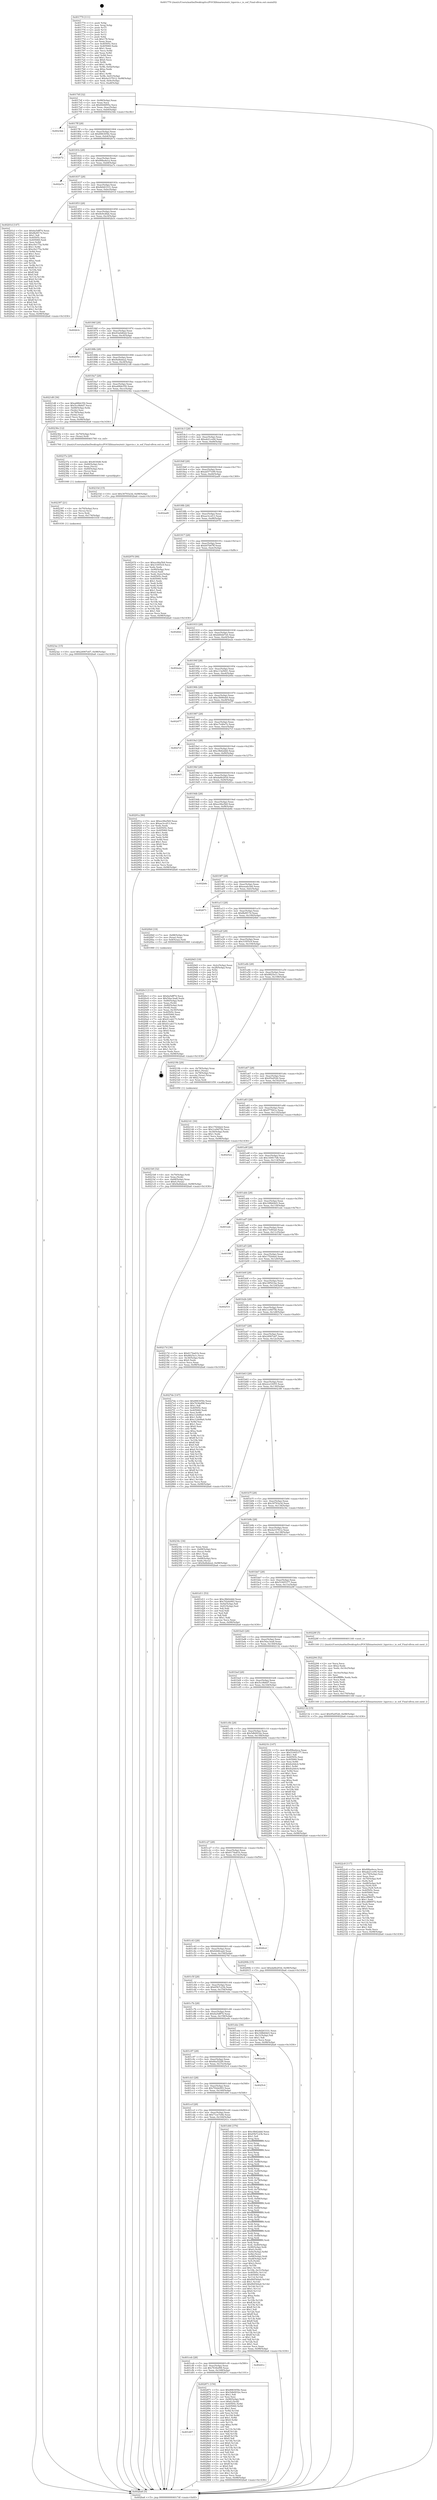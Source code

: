 digraph "0x401770" {
  label = "0x401770 (/mnt/c/Users/mathe/Desktop/tcc/POCII/binaries/extr_tigsrcio.c_io_eof_Final-ollvm.out::main(0))"
  labelloc = "t"
  node[shape=record]

  Entry [label="",width=0.3,height=0.3,shape=circle,fillcolor=black,style=filled]
  "0x4017df" [label="{
     0x4017df [32]\l
     | [instrs]\l
     &nbsp;&nbsp;0x4017df \<+6\>: mov -0x98(%rbp),%eax\l
     &nbsp;&nbsp;0x4017e5 \<+2\>: mov %eax,%ecx\l
     &nbsp;&nbsp;0x4017e7 \<+6\>: sub $0x8446f95e,%ecx\l
     &nbsp;&nbsp;0x4017ed \<+6\>: mov %eax,-0xac(%rbp)\l
     &nbsp;&nbsp;0x4017f3 \<+6\>: mov %ecx,-0xb0(%rbp)\l
     &nbsp;&nbsp;0x4017f9 \<+6\>: je 00000000004023bb \<main+0xc4b\>\l
  }"]
  "0x4023bb" [label="{
     0x4023bb\l
  }", style=dashed]
  "0x4017ff" [label="{
     0x4017ff [28]\l
     | [instrs]\l
     &nbsp;&nbsp;0x4017ff \<+5\>: jmp 0000000000401804 \<main+0x94\>\l
     &nbsp;&nbsp;0x401804 \<+6\>: mov -0xac(%rbp),%eax\l
     &nbsp;&nbsp;0x40180a \<+5\>: sub $0x896305fe,%eax\l
     &nbsp;&nbsp;0x40180f \<+6\>: mov %eax,-0xb4(%rbp)\l
     &nbsp;&nbsp;0x401815 \<+6\>: je 0000000000402b72 \<main+0x1402\>\l
  }"]
  Exit [label="",width=0.3,height=0.3,shape=circle,fillcolor=black,style=filled,peripheries=2]
  "0x402b72" [label="{
     0x402b72\l
  }", style=dashed]
  "0x40181b" [label="{
     0x40181b [28]\l
     | [instrs]\l
     &nbsp;&nbsp;0x40181b \<+5\>: jmp 0000000000401820 \<main+0xb0\>\l
     &nbsp;&nbsp;0x401820 \<+6\>: mov -0xac(%rbp),%eax\l
     &nbsp;&nbsp;0x401826 \<+5\>: sub $0x89ba4eca,%eax\l
     &nbsp;&nbsp;0x40182b \<+6\>: mov %eax,-0xb8(%rbp)\l
     &nbsp;&nbsp;0x401831 \<+6\>: je 0000000000402a7e \<main+0x130e\>\l
  }"]
  "0x401d07" [label="{
     0x401d07\l
  }", style=dashed]
  "0x402a7e" [label="{
     0x402a7e\l
  }", style=dashed]
  "0x401837" [label="{
     0x401837 [28]\l
     | [instrs]\l
     &nbsp;&nbsp;0x401837 \<+5\>: jmp 000000000040183c \<main+0xcc\>\l
     &nbsp;&nbsp;0x40183c \<+6\>: mov -0xac(%rbp),%eax\l
     &nbsp;&nbsp;0x401842 \<+5\>: sub $0x8d263331,%eax\l
     &nbsp;&nbsp;0x401847 \<+6\>: mov %eax,-0xbc(%rbp)\l
     &nbsp;&nbsp;0x40184d \<+6\>: je 000000000040201d \<main+0x8ad\>\l
  }"]
  "0x402871" [label="{
     0x402871 [154]\l
     | [instrs]\l
     &nbsp;&nbsp;0x402871 \<+5\>: mov $0x896305fe,%eax\l
     &nbsp;&nbsp;0x402876 \<+5\>: mov $0x5db0932e,%ecx\l
     &nbsp;&nbsp;0x40287b \<+2\>: mov $0x1,%dl\l
     &nbsp;&nbsp;0x40287d \<+2\>: xor %esi,%esi\l
     &nbsp;&nbsp;0x40287f \<+7\>: mov -0x90(%rbp),%rdi\l
     &nbsp;&nbsp;0x402886 \<+6\>: movl $0x0,(%rdi)\l
     &nbsp;&nbsp;0x40288c \<+8\>: mov 0x40505c,%r8d\l
     &nbsp;&nbsp;0x402894 \<+8\>: mov 0x405060,%r9d\l
     &nbsp;&nbsp;0x40289c \<+3\>: sub $0x1,%esi\l
     &nbsp;&nbsp;0x40289f \<+3\>: mov %r8d,%r10d\l
     &nbsp;&nbsp;0x4028a2 \<+3\>: add %esi,%r10d\l
     &nbsp;&nbsp;0x4028a5 \<+4\>: imul %r10d,%r8d\l
     &nbsp;&nbsp;0x4028a9 \<+4\>: and $0x1,%r8d\l
     &nbsp;&nbsp;0x4028ad \<+4\>: cmp $0x0,%r8d\l
     &nbsp;&nbsp;0x4028b1 \<+4\>: sete %r11b\l
     &nbsp;&nbsp;0x4028b5 \<+4\>: cmp $0xa,%r9d\l
     &nbsp;&nbsp;0x4028b9 \<+3\>: setl %bl\l
     &nbsp;&nbsp;0x4028bc \<+3\>: mov %r11b,%r14b\l
     &nbsp;&nbsp;0x4028bf \<+4\>: xor $0xff,%r14b\l
     &nbsp;&nbsp;0x4028c3 \<+3\>: mov %bl,%r15b\l
     &nbsp;&nbsp;0x4028c6 \<+4\>: xor $0xff,%r15b\l
     &nbsp;&nbsp;0x4028ca \<+3\>: xor $0x0,%dl\l
     &nbsp;&nbsp;0x4028cd \<+3\>: mov %r14b,%r12b\l
     &nbsp;&nbsp;0x4028d0 \<+4\>: and $0x0,%r12b\l
     &nbsp;&nbsp;0x4028d4 \<+3\>: and %dl,%r11b\l
     &nbsp;&nbsp;0x4028d7 \<+3\>: mov %r15b,%r13b\l
     &nbsp;&nbsp;0x4028da \<+4\>: and $0x0,%r13b\l
     &nbsp;&nbsp;0x4028de \<+2\>: and %dl,%bl\l
     &nbsp;&nbsp;0x4028e0 \<+3\>: or %r11b,%r12b\l
     &nbsp;&nbsp;0x4028e3 \<+3\>: or %bl,%r13b\l
     &nbsp;&nbsp;0x4028e6 \<+3\>: xor %r13b,%r12b\l
     &nbsp;&nbsp;0x4028e9 \<+3\>: or %r15b,%r14b\l
     &nbsp;&nbsp;0x4028ec \<+4\>: xor $0xff,%r14b\l
     &nbsp;&nbsp;0x4028f0 \<+3\>: or $0x0,%dl\l
     &nbsp;&nbsp;0x4028f3 \<+3\>: and %dl,%r14b\l
     &nbsp;&nbsp;0x4028f6 \<+3\>: or %r14b,%r12b\l
     &nbsp;&nbsp;0x4028f9 \<+4\>: test $0x1,%r12b\l
     &nbsp;&nbsp;0x4028fd \<+3\>: cmovne %ecx,%eax\l
     &nbsp;&nbsp;0x402900 \<+6\>: mov %eax,-0x98(%rbp)\l
     &nbsp;&nbsp;0x402906 \<+5\>: jmp 0000000000402ba6 \<main+0x1436\>\l
  }"]
  "0x40201d" [label="{
     0x40201d [147]\l
     | [instrs]\l
     &nbsp;&nbsp;0x40201d \<+5\>: mov $0x6a5dff74,%eax\l
     &nbsp;&nbsp;0x402022 \<+5\>: mov $0xffa9f17d,%ecx\l
     &nbsp;&nbsp;0x402027 \<+2\>: mov $0x1,%dl\l
     &nbsp;&nbsp;0x402029 \<+7\>: mov 0x40505c,%esi\l
     &nbsp;&nbsp;0x402030 \<+7\>: mov 0x405060,%edi\l
     &nbsp;&nbsp;0x402037 \<+3\>: mov %esi,%r8d\l
     &nbsp;&nbsp;0x40203a \<+7\>: add $0xc0e175a,%r8d\l
     &nbsp;&nbsp;0x402041 \<+4\>: sub $0x1,%r8d\l
     &nbsp;&nbsp;0x402045 \<+7\>: sub $0xc0e175a,%r8d\l
     &nbsp;&nbsp;0x40204c \<+4\>: imul %r8d,%esi\l
     &nbsp;&nbsp;0x402050 \<+3\>: and $0x1,%esi\l
     &nbsp;&nbsp;0x402053 \<+3\>: cmp $0x0,%esi\l
     &nbsp;&nbsp;0x402056 \<+4\>: sete %r9b\l
     &nbsp;&nbsp;0x40205a \<+3\>: cmp $0xa,%edi\l
     &nbsp;&nbsp;0x40205d \<+4\>: setl %r10b\l
     &nbsp;&nbsp;0x402061 \<+3\>: mov %r9b,%r11b\l
     &nbsp;&nbsp;0x402064 \<+4\>: xor $0xff,%r11b\l
     &nbsp;&nbsp;0x402068 \<+3\>: mov %r10b,%bl\l
     &nbsp;&nbsp;0x40206b \<+3\>: xor $0xff,%bl\l
     &nbsp;&nbsp;0x40206e \<+3\>: xor $0x0,%dl\l
     &nbsp;&nbsp;0x402071 \<+3\>: mov %r11b,%r14b\l
     &nbsp;&nbsp;0x402074 \<+4\>: and $0x0,%r14b\l
     &nbsp;&nbsp;0x402078 \<+3\>: and %dl,%r9b\l
     &nbsp;&nbsp;0x40207b \<+3\>: mov %bl,%r15b\l
     &nbsp;&nbsp;0x40207e \<+4\>: and $0x0,%r15b\l
     &nbsp;&nbsp;0x402082 \<+3\>: and %dl,%r10b\l
     &nbsp;&nbsp;0x402085 \<+3\>: or %r9b,%r14b\l
     &nbsp;&nbsp;0x402088 \<+3\>: or %r10b,%r15b\l
     &nbsp;&nbsp;0x40208b \<+3\>: xor %r15b,%r14b\l
     &nbsp;&nbsp;0x40208e \<+3\>: or %bl,%r11b\l
     &nbsp;&nbsp;0x402091 \<+4\>: xor $0xff,%r11b\l
     &nbsp;&nbsp;0x402095 \<+3\>: or $0x0,%dl\l
     &nbsp;&nbsp;0x402098 \<+3\>: and %dl,%r11b\l
     &nbsp;&nbsp;0x40209b \<+3\>: or %r11b,%r14b\l
     &nbsp;&nbsp;0x40209e \<+4\>: test $0x1,%r14b\l
     &nbsp;&nbsp;0x4020a2 \<+3\>: cmovne %ecx,%eax\l
     &nbsp;&nbsp;0x4020a5 \<+6\>: mov %eax,-0x98(%rbp)\l
     &nbsp;&nbsp;0x4020ab \<+5\>: jmp 0000000000402ba6 \<main+0x1436\>\l
  }"]
  "0x401853" [label="{
     0x401853 [28]\l
     | [instrs]\l
     &nbsp;&nbsp;0x401853 \<+5\>: jmp 0000000000401858 \<main+0xe8\>\l
     &nbsp;&nbsp;0x401858 \<+6\>: mov -0xac(%rbp),%eax\l
     &nbsp;&nbsp;0x40185e \<+5\>: sub $0x8e9cdfab,%eax\l
     &nbsp;&nbsp;0x401863 \<+6\>: mov %eax,-0xc0(%rbp)\l
     &nbsp;&nbsp;0x401869 \<+6\>: je 0000000000402b3c \<main+0x13cc\>\l
  }"]
  "0x401ceb" [label="{
     0x401ceb [28]\l
     | [instrs]\l
     &nbsp;&nbsp;0x401ceb \<+5\>: jmp 0000000000401cf0 \<main+0x580\>\l
     &nbsp;&nbsp;0x401cf0 \<+6\>: mov -0xac(%rbp),%eax\l
     &nbsp;&nbsp;0x401cf6 \<+5\>: sub $0x7636ef98,%eax\l
     &nbsp;&nbsp;0x401cfb \<+6\>: mov %eax,-0x168(%rbp)\l
     &nbsp;&nbsp;0x401d01 \<+6\>: je 0000000000402871 \<main+0x1101\>\l
  }"]
  "0x402b3c" [label="{
     0x402b3c\l
  }", style=dashed]
  "0x40186f" [label="{
     0x40186f [28]\l
     | [instrs]\l
     &nbsp;&nbsp;0x40186f \<+5\>: jmp 0000000000401874 \<main+0x104\>\l
     &nbsp;&nbsp;0x401874 \<+6\>: mov -0xac(%rbp),%eax\l
     &nbsp;&nbsp;0x40187a \<+5\>: sub $0x93a0d62d,%eax\l
     &nbsp;&nbsp;0x40187f \<+6\>: mov %eax,-0xc4(%rbp)\l
     &nbsp;&nbsp;0x401885 \<+6\>: je 0000000000402b5e \<main+0x13ee\>\l
  }"]
  "0x40241c" [label="{
     0x40241c\l
  }", style=dashed]
  "0x402b5e" [label="{
     0x402b5e\l
  }", style=dashed]
  "0x40188b" [label="{
     0x40188b [28]\l
     | [instrs]\l
     &nbsp;&nbsp;0x40188b \<+5\>: jmp 0000000000401890 \<main+0x120\>\l
     &nbsp;&nbsp;0x401890 \<+6\>: mov -0xac(%rbp),%eax\l
     &nbsp;&nbsp;0x401896 \<+5\>: sub $0x9a4bdea2,%eax\l
     &nbsp;&nbsp;0x40189b \<+6\>: mov %eax,-0xc8(%rbp)\l
     &nbsp;&nbsp;0x4018a1 \<+6\>: je 00000000004021d8 \<main+0xa68\>\l
  }"]
  "0x4023ac" [label="{
     0x4023ac [15]\l
     | [instrs]\l
     &nbsp;&nbsp;0x4023ac \<+10\>: movl $0x24907e67,-0x98(%rbp)\l
     &nbsp;&nbsp;0x4023b6 \<+5\>: jmp 0000000000402ba6 \<main+0x1436\>\l
  }"]
  "0x4021d8" [label="{
     0x4021d8 [36]\l
     | [instrs]\l
     &nbsp;&nbsp;0x4021d8 \<+5\>: mov $0xa68bb350,%eax\l
     &nbsp;&nbsp;0x4021dd \<+5\>: mov $0x5cc9b6d7,%ecx\l
     &nbsp;&nbsp;0x4021e2 \<+4\>: mov -0x68(%rbp),%rdx\l
     &nbsp;&nbsp;0x4021e6 \<+2\>: mov (%rdx),%esi\l
     &nbsp;&nbsp;0x4021e8 \<+4\>: mov -0x78(%rbp),%rdx\l
     &nbsp;&nbsp;0x4021ec \<+2\>: cmp (%rdx),%esi\l
     &nbsp;&nbsp;0x4021ee \<+3\>: cmovl %ecx,%eax\l
     &nbsp;&nbsp;0x4021f1 \<+6\>: mov %eax,-0x98(%rbp)\l
     &nbsp;&nbsp;0x4021f7 \<+5\>: jmp 0000000000402ba6 \<main+0x1436\>\l
  }"]
  "0x4018a7" [label="{
     0x4018a7 [28]\l
     | [instrs]\l
     &nbsp;&nbsp;0x4018a7 \<+5\>: jmp 00000000004018ac \<main+0x13c\>\l
     &nbsp;&nbsp;0x4018ac \<+6\>: mov -0xac(%rbp),%eax\l
     &nbsp;&nbsp;0x4018b2 \<+5\>: sub $0xa68bb350,%eax\l
     &nbsp;&nbsp;0x4018b7 \<+6\>: mov %eax,-0xcc(%rbp)\l
     &nbsp;&nbsp;0x4018bd \<+6\>: je 000000000040236e \<main+0xbfe\>\l
  }"]
  "0x402397" [label="{
     0x402397 [21]\l
     | [instrs]\l
     &nbsp;&nbsp;0x402397 \<+4\>: mov -0x70(%rbp),%rcx\l
     &nbsp;&nbsp;0x40239b \<+3\>: mov (%rcx),%rcx\l
     &nbsp;&nbsp;0x40239e \<+3\>: mov %rcx,%rdi\l
     &nbsp;&nbsp;0x4023a1 \<+6\>: mov %eax,-0x174(%rbp)\l
     &nbsp;&nbsp;0x4023a7 \<+5\>: call 0000000000401030 \<free@plt\>\l
     | [calls]\l
     &nbsp;&nbsp;0x401030 \{1\} (unknown)\l
  }"]
  "0x40236e" [label="{
     0x40236e [12]\l
     | [instrs]\l
     &nbsp;&nbsp;0x40236e \<+4\>: mov -0x70(%rbp),%rax\l
     &nbsp;&nbsp;0x402372 \<+3\>: mov (%rax),%rdi\l
     &nbsp;&nbsp;0x402375 \<+5\>: call 0000000000401760 \<io_eof\>\l
     | [calls]\l
     &nbsp;&nbsp;0x401760 \{1\} (/mnt/c/Users/mathe/Desktop/tcc/POCII/binaries/extr_tigsrcio.c_io_eof_Final-ollvm.out::io_eof)\l
  }"]
  "0x4018c3" [label="{
     0x4018c3 [28]\l
     | [instrs]\l
     &nbsp;&nbsp;0x4018c3 \<+5\>: jmp 00000000004018c8 \<main+0x158\>\l
     &nbsp;&nbsp;0x4018c8 \<+6\>: mov -0xac(%rbp),%eax\l
     &nbsp;&nbsp;0x4018ce \<+5\>: sub $0xab21ce94,%eax\l
     &nbsp;&nbsp;0x4018d3 \<+6\>: mov %eax,-0xd0(%rbp)\l
     &nbsp;&nbsp;0x4018d9 \<+6\>: je 000000000040233d \<main+0xbcd\>\l
  }"]
  "0x40237a" [label="{
     0x40237a [29]\l
     | [instrs]\l
     &nbsp;&nbsp;0x40237a \<+10\>: movabs $0x4030d6,%rdi\l
     &nbsp;&nbsp;0x402384 \<+4\>: mov -0x60(%rbp),%rcx\l
     &nbsp;&nbsp;0x402388 \<+2\>: mov %eax,(%rcx)\l
     &nbsp;&nbsp;0x40238a \<+4\>: mov -0x60(%rbp),%rcx\l
     &nbsp;&nbsp;0x40238e \<+2\>: mov (%rcx),%esi\l
     &nbsp;&nbsp;0x402390 \<+2\>: mov $0x0,%al\l
     &nbsp;&nbsp;0x402392 \<+5\>: call 0000000000401040 \<printf@plt\>\l
     | [calls]\l
     &nbsp;&nbsp;0x401040 \{1\} (unknown)\l
  }"]
  "0x40233d" [label="{
     0x40233d [15]\l
     | [instrs]\l
     &nbsp;&nbsp;0x40233d \<+10\>: movl $0x30793a3d,-0x98(%rbp)\l
     &nbsp;&nbsp;0x402347 \<+5\>: jmp 0000000000402ba6 \<main+0x1436\>\l
  }"]
  "0x4018df" [label="{
     0x4018df [28]\l
     | [instrs]\l
     &nbsp;&nbsp;0x4018df \<+5\>: jmp 00000000004018e4 \<main+0x174\>\l
     &nbsp;&nbsp;0x4018e4 \<+6\>: mov -0xac(%rbp),%eax\l
     &nbsp;&nbsp;0x4018ea \<+5\>: sub $0xab577e99,%eax\l
     &nbsp;&nbsp;0x4018ef \<+6\>: mov %eax,-0xd4(%rbp)\l
     &nbsp;&nbsp;0x4018f5 \<+6\>: je 0000000000402ad9 \<main+0x1369\>\l
  }"]
  "0x4022c8" [label="{
     0x4022c8 [117]\l
     | [instrs]\l
     &nbsp;&nbsp;0x4022c8 \<+5\>: mov $0x89ba4eca,%ecx\l
     &nbsp;&nbsp;0x4022cd \<+5\>: mov $0xab21ce94,%edx\l
     &nbsp;&nbsp;0x4022d2 \<+6\>: mov -0x170(%rbp),%esi\l
     &nbsp;&nbsp;0x4022d8 \<+3\>: imul %eax,%esi\l
     &nbsp;&nbsp;0x4022db \<+4\>: mov -0x70(%rbp),%r8\l
     &nbsp;&nbsp;0x4022df \<+3\>: mov (%r8),%r8\l
     &nbsp;&nbsp;0x4022e2 \<+4\>: mov -0x68(%rbp),%r9\l
     &nbsp;&nbsp;0x4022e6 \<+3\>: movslq (%r9),%r9\l
     &nbsp;&nbsp;0x4022e9 \<+4\>: mov %esi,(%r8,%r9,4)\l
     &nbsp;&nbsp;0x4022ed \<+7\>: mov 0x40505c,%eax\l
     &nbsp;&nbsp;0x4022f4 \<+7\>: mov 0x405060,%esi\l
     &nbsp;&nbsp;0x4022fb \<+2\>: mov %eax,%edi\l
     &nbsp;&nbsp;0x4022fd \<+6\>: add $0xcdf86972,%edi\l
     &nbsp;&nbsp;0x402303 \<+3\>: sub $0x1,%edi\l
     &nbsp;&nbsp;0x402306 \<+6\>: sub $0xcdf86972,%edi\l
     &nbsp;&nbsp;0x40230c \<+3\>: imul %edi,%eax\l
     &nbsp;&nbsp;0x40230f \<+3\>: and $0x1,%eax\l
     &nbsp;&nbsp;0x402312 \<+3\>: cmp $0x0,%eax\l
     &nbsp;&nbsp;0x402315 \<+4\>: sete %r10b\l
     &nbsp;&nbsp;0x402319 \<+3\>: cmp $0xa,%esi\l
     &nbsp;&nbsp;0x40231c \<+4\>: setl %r11b\l
     &nbsp;&nbsp;0x402320 \<+3\>: mov %r10b,%bl\l
     &nbsp;&nbsp;0x402323 \<+3\>: and %r11b,%bl\l
     &nbsp;&nbsp;0x402326 \<+3\>: xor %r11b,%r10b\l
     &nbsp;&nbsp;0x402329 \<+3\>: or %r10b,%bl\l
     &nbsp;&nbsp;0x40232c \<+3\>: test $0x1,%bl\l
     &nbsp;&nbsp;0x40232f \<+3\>: cmovne %edx,%ecx\l
     &nbsp;&nbsp;0x402332 \<+6\>: mov %ecx,-0x98(%rbp)\l
     &nbsp;&nbsp;0x402338 \<+5\>: jmp 0000000000402ba6 \<main+0x1436\>\l
  }"]
  "0x402ad9" [label="{
     0x402ad9\l
  }", style=dashed]
  "0x4018fb" [label="{
     0x4018fb [28]\l
     | [instrs]\l
     &nbsp;&nbsp;0x4018fb \<+5\>: jmp 0000000000401900 \<main+0x190\>\l
     &nbsp;&nbsp;0x401900 \<+6\>: mov -0xac(%rbp),%eax\l
     &nbsp;&nbsp;0x401906 \<+5\>: sub $0xae3ccd13,%eax\l
     &nbsp;&nbsp;0x40190b \<+6\>: mov %eax,-0xd8(%rbp)\l
     &nbsp;&nbsp;0x401911 \<+6\>: je 0000000000402970 \<main+0x1200\>\l
  }"]
  "0x402294" [label="{
     0x402294 [52]\l
     | [instrs]\l
     &nbsp;&nbsp;0x402294 \<+2\>: xor %ecx,%ecx\l
     &nbsp;&nbsp;0x402296 \<+5\>: mov $0x2,%edx\l
     &nbsp;&nbsp;0x40229b \<+6\>: mov %edx,-0x16c(%rbp)\l
     &nbsp;&nbsp;0x4022a1 \<+1\>: cltd\l
     &nbsp;&nbsp;0x4022a2 \<+6\>: mov -0x16c(%rbp),%esi\l
     &nbsp;&nbsp;0x4022a8 \<+2\>: idiv %esi\l
     &nbsp;&nbsp;0x4022aa \<+6\>: imul $0xfffffffe,%edx,%edx\l
     &nbsp;&nbsp;0x4022b0 \<+2\>: mov %ecx,%edi\l
     &nbsp;&nbsp;0x4022b2 \<+2\>: sub %edx,%edi\l
     &nbsp;&nbsp;0x4022b4 \<+2\>: mov %ecx,%edx\l
     &nbsp;&nbsp;0x4022b6 \<+3\>: sub $0x1,%edx\l
     &nbsp;&nbsp;0x4022b9 \<+2\>: add %edx,%edi\l
     &nbsp;&nbsp;0x4022bb \<+2\>: sub %edi,%ecx\l
     &nbsp;&nbsp;0x4022bd \<+6\>: mov %ecx,-0x170(%rbp)\l
     &nbsp;&nbsp;0x4022c3 \<+5\>: call 0000000000401160 \<next_i\>\l
     | [calls]\l
     &nbsp;&nbsp;0x401160 \{1\} (/mnt/c/Users/mathe/Desktop/tcc/POCII/binaries/extr_tigsrcio.c_io_eof_Final-ollvm.out::next_i)\l
  }"]
  "0x402970" [label="{
     0x402970 [99]\l
     | [instrs]\l
     &nbsp;&nbsp;0x402970 \<+5\>: mov $0xec06a5b9,%eax\l
     &nbsp;&nbsp;0x402975 \<+5\>: mov $0x31855c9,%ecx\l
     &nbsp;&nbsp;0x40297a \<+2\>: xor %edx,%edx\l
     &nbsp;&nbsp;0x40297c \<+7\>: mov -0x90(%rbp),%rsi\l
     &nbsp;&nbsp;0x402983 \<+2\>: mov (%rsi),%edi\l
     &nbsp;&nbsp;0x402985 \<+3\>: mov %edi,-0x2c(%rbp)\l
     &nbsp;&nbsp;0x402988 \<+7\>: mov 0x40505c,%edi\l
     &nbsp;&nbsp;0x40298f \<+8\>: mov 0x405060,%r8d\l
     &nbsp;&nbsp;0x402997 \<+3\>: sub $0x1,%edx\l
     &nbsp;&nbsp;0x40299a \<+3\>: mov %edi,%r9d\l
     &nbsp;&nbsp;0x40299d \<+3\>: add %edx,%r9d\l
     &nbsp;&nbsp;0x4029a0 \<+4\>: imul %r9d,%edi\l
     &nbsp;&nbsp;0x4029a4 \<+3\>: and $0x1,%edi\l
     &nbsp;&nbsp;0x4029a7 \<+3\>: cmp $0x0,%edi\l
     &nbsp;&nbsp;0x4029aa \<+4\>: sete %r10b\l
     &nbsp;&nbsp;0x4029ae \<+4\>: cmp $0xa,%r8d\l
     &nbsp;&nbsp;0x4029b2 \<+4\>: setl %r11b\l
     &nbsp;&nbsp;0x4029b6 \<+3\>: mov %r10b,%bl\l
     &nbsp;&nbsp;0x4029b9 \<+3\>: and %r11b,%bl\l
     &nbsp;&nbsp;0x4029bc \<+3\>: xor %r11b,%r10b\l
     &nbsp;&nbsp;0x4029bf \<+3\>: or %r10b,%bl\l
     &nbsp;&nbsp;0x4029c2 \<+3\>: test $0x1,%bl\l
     &nbsp;&nbsp;0x4029c5 \<+3\>: cmovne %ecx,%eax\l
     &nbsp;&nbsp;0x4029c8 \<+6\>: mov %eax,-0x98(%rbp)\l
     &nbsp;&nbsp;0x4029ce \<+5\>: jmp 0000000000402ba6 \<main+0x1436\>\l
  }"]
  "0x401917" [label="{
     0x401917 [28]\l
     | [instrs]\l
     &nbsp;&nbsp;0x401917 \<+5\>: jmp 000000000040191c \<main+0x1ac\>\l
     &nbsp;&nbsp;0x40191c \<+6\>: mov -0xac(%rbp),%eax\l
     &nbsp;&nbsp;0x401922 \<+5\>: sub $0xb07b67ff,%eax\l
     &nbsp;&nbsp;0x401927 \<+6\>: mov %eax,-0xdc(%rbp)\l
     &nbsp;&nbsp;0x40192d \<+6\>: je 00000000004026dc \<main+0xf6c\>\l
  }"]
  "0x4021b8" [label="{
     0x4021b8 [32]\l
     | [instrs]\l
     &nbsp;&nbsp;0x4021b8 \<+4\>: mov -0x70(%rbp),%rdi\l
     &nbsp;&nbsp;0x4021bc \<+3\>: mov %rax,(%rdi)\l
     &nbsp;&nbsp;0x4021bf \<+4\>: mov -0x68(%rbp),%rax\l
     &nbsp;&nbsp;0x4021c3 \<+6\>: movl $0x0,(%rax)\l
     &nbsp;&nbsp;0x4021c9 \<+10\>: movl $0x9a4bdea2,-0x98(%rbp)\l
     &nbsp;&nbsp;0x4021d3 \<+5\>: jmp 0000000000402ba6 \<main+0x1436\>\l
  }"]
  "0x4026dc" [label="{
     0x4026dc\l
  }", style=dashed]
  "0x401933" [label="{
     0x401933 [28]\l
     | [instrs]\l
     &nbsp;&nbsp;0x401933 \<+5\>: jmp 0000000000401938 \<main+0x1c8\>\l
     &nbsp;&nbsp;0x401938 \<+6\>: mov -0xac(%rbp),%eax\l
     &nbsp;&nbsp;0x40193e \<+5\>: sub $0xb60dd7e6,%eax\l
     &nbsp;&nbsp;0x401943 \<+6\>: mov %eax,-0xe0(%rbp)\l
     &nbsp;&nbsp;0x401949 \<+6\>: je 0000000000402a2a \<main+0x12ba\>\l
  }"]
  "0x4020c3" [label="{
     0x4020c3 [111]\l
     | [instrs]\l
     &nbsp;&nbsp;0x4020c3 \<+5\>: mov $0x6a5dff74,%ecx\l
     &nbsp;&nbsp;0x4020c8 \<+5\>: mov $0x54ac3ea8,%edx\l
     &nbsp;&nbsp;0x4020cd \<+4\>: mov -0x80(%rbp),%rdi\l
     &nbsp;&nbsp;0x4020d1 \<+2\>: mov %eax,(%rdi)\l
     &nbsp;&nbsp;0x4020d3 \<+4\>: mov -0x80(%rbp),%rdi\l
     &nbsp;&nbsp;0x4020d7 \<+2\>: mov (%rdi),%eax\l
     &nbsp;&nbsp;0x4020d9 \<+3\>: mov %eax,-0x30(%rbp)\l
     &nbsp;&nbsp;0x4020dc \<+7\>: mov 0x40505c,%eax\l
     &nbsp;&nbsp;0x4020e3 \<+7\>: mov 0x405060,%esi\l
     &nbsp;&nbsp;0x4020ea \<+3\>: mov %eax,%r8d\l
     &nbsp;&nbsp;0x4020ed \<+7\>: sub $0x41cab173,%r8d\l
     &nbsp;&nbsp;0x4020f4 \<+4\>: sub $0x1,%r8d\l
     &nbsp;&nbsp;0x4020f8 \<+7\>: add $0x41cab173,%r8d\l
     &nbsp;&nbsp;0x4020ff \<+4\>: imul %r8d,%eax\l
     &nbsp;&nbsp;0x402103 \<+3\>: and $0x1,%eax\l
     &nbsp;&nbsp;0x402106 \<+3\>: cmp $0x0,%eax\l
     &nbsp;&nbsp;0x402109 \<+4\>: sete %r9b\l
     &nbsp;&nbsp;0x40210d \<+3\>: cmp $0xa,%esi\l
     &nbsp;&nbsp;0x402110 \<+4\>: setl %r10b\l
     &nbsp;&nbsp;0x402114 \<+3\>: mov %r9b,%r11b\l
     &nbsp;&nbsp;0x402117 \<+3\>: and %r10b,%r11b\l
     &nbsp;&nbsp;0x40211a \<+3\>: xor %r10b,%r9b\l
     &nbsp;&nbsp;0x40211d \<+3\>: or %r9b,%r11b\l
     &nbsp;&nbsp;0x402120 \<+4\>: test $0x1,%r11b\l
     &nbsp;&nbsp;0x402124 \<+3\>: cmovne %edx,%ecx\l
     &nbsp;&nbsp;0x402127 \<+6\>: mov %ecx,-0x98(%rbp)\l
     &nbsp;&nbsp;0x40212d \<+5\>: jmp 0000000000402ba6 \<main+0x1436\>\l
  }"]
  "0x402a2a" [label="{
     0x402a2a\l
  }", style=dashed]
  "0x40194f" [label="{
     0x40194f [28]\l
     | [instrs]\l
     &nbsp;&nbsp;0x40194f \<+5\>: jmp 0000000000401954 \<main+0x1e4\>\l
     &nbsp;&nbsp;0x401954 \<+6\>: mov -0xac(%rbp),%eax\l
     &nbsp;&nbsp;0x40195a \<+5\>: sub $0xc13a5641,%eax\l
     &nbsp;&nbsp;0x40195f \<+6\>: mov %eax,-0xe4(%rbp)\l
     &nbsp;&nbsp;0x401965 \<+6\>: je 000000000040200e \<main+0x89e\>\l
  }"]
  "0x401ccf" [label="{
     0x401ccf [28]\l
     | [instrs]\l
     &nbsp;&nbsp;0x401ccf \<+5\>: jmp 0000000000401cd4 \<main+0x564\>\l
     &nbsp;&nbsp;0x401cd4 \<+6\>: mov -0xac(%rbp),%eax\l
     &nbsp;&nbsp;0x401cda \<+5\>: sub $0x71ee7e6b,%eax\l
     &nbsp;&nbsp;0x401cdf \<+6\>: mov %eax,-0x164(%rbp)\l
     &nbsp;&nbsp;0x401ce5 \<+6\>: je 000000000040241c \<main+0xcac\>\l
  }"]
  "0x40200e" [label="{
     0x40200e\l
  }", style=dashed]
  "0x40196b" [label="{
     0x40196b [28]\l
     | [instrs]\l
     &nbsp;&nbsp;0x40196b \<+5\>: jmp 0000000000401970 \<main+0x200\>\l
     &nbsp;&nbsp;0x401970 \<+6\>: mov -0xac(%rbp),%eax\l
     &nbsp;&nbsp;0x401976 \<+5\>: sub $0xc5690eb9,%eax\l
     &nbsp;&nbsp;0x40197b \<+6\>: mov %eax,-0xe8(%rbp)\l
     &nbsp;&nbsp;0x401981 \<+6\>: je 0000000000402477 \<main+0xd07\>\l
  }"]
  "0x401d46" [label="{
     0x401d46 [376]\l
     | [instrs]\l
     &nbsp;&nbsp;0x401d46 \<+5\>: mov $0xc9b62ddd,%eax\l
     &nbsp;&nbsp;0x401d4b \<+5\>: mov $0x65b7c23b,%ecx\l
     &nbsp;&nbsp;0x401d50 \<+2\>: mov $0x1,%dl\l
     &nbsp;&nbsp;0x401d52 \<+3\>: mov %rsp,%rsi\l
     &nbsp;&nbsp;0x401d55 \<+4\>: add $0xfffffffffffffff0,%rsi\l
     &nbsp;&nbsp;0x401d59 \<+3\>: mov %rsi,%rsp\l
     &nbsp;&nbsp;0x401d5c \<+7\>: mov %rsi,-0x90(%rbp)\l
     &nbsp;&nbsp;0x401d63 \<+3\>: mov %rsp,%rsi\l
     &nbsp;&nbsp;0x401d66 \<+4\>: add $0xfffffffffffffff0,%rsi\l
     &nbsp;&nbsp;0x401d6a \<+3\>: mov %rsi,%rsp\l
     &nbsp;&nbsp;0x401d6d \<+3\>: mov %rsp,%rdi\l
     &nbsp;&nbsp;0x401d70 \<+4\>: add $0xfffffffffffffff0,%rdi\l
     &nbsp;&nbsp;0x401d74 \<+3\>: mov %rdi,%rsp\l
     &nbsp;&nbsp;0x401d77 \<+7\>: mov %rdi,-0x88(%rbp)\l
     &nbsp;&nbsp;0x401d7e \<+3\>: mov %rsp,%rdi\l
     &nbsp;&nbsp;0x401d81 \<+4\>: add $0xfffffffffffffff0,%rdi\l
     &nbsp;&nbsp;0x401d85 \<+3\>: mov %rdi,%rsp\l
     &nbsp;&nbsp;0x401d88 \<+4\>: mov %rdi,-0x80(%rbp)\l
     &nbsp;&nbsp;0x401d8c \<+3\>: mov %rsp,%rdi\l
     &nbsp;&nbsp;0x401d8f \<+4\>: add $0xfffffffffffffff0,%rdi\l
     &nbsp;&nbsp;0x401d93 \<+3\>: mov %rdi,%rsp\l
     &nbsp;&nbsp;0x401d96 \<+4\>: mov %rdi,-0x78(%rbp)\l
     &nbsp;&nbsp;0x401d9a \<+3\>: mov %rsp,%rdi\l
     &nbsp;&nbsp;0x401d9d \<+4\>: add $0xfffffffffffffff0,%rdi\l
     &nbsp;&nbsp;0x401da1 \<+3\>: mov %rdi,%rsp\l
     &nbsp;&nbsp;0x401da4 \<+4\>: mov %rdi,-0x70(%rbp)\l
     &nbsp;&nbsp;0x401da8 \<+3\>: mov %rsp,%rdi\l
     &nbsp;&nbsp;0x401dab \<+4\>: add $0xfffffffffffffff0,%rdi\l
     &nbsp;&nbsp;0x401daf \<+3\>: mov %rdi,%rsp\l
     &nbsp;&nbsp;0x401db2 \<+4\>: mov %rdi,-0x68(%rbp)\l
     &nbsp;&nbsp;0x401db6 \<+3\>: mov %rsp,%rdi\l
     &nbsp;&nbsp;0x401db9 \<+4\>: add $0xfffffffffffffff0,%rdi\l
     &nbsp;&nbsp;0x401dbd \<+3\>: mov %rdi,%rsp\l
     &nbsp;&nbsp;0x401dc0 \<+4\>: mov %rdi,-0x60(%rbp)\l
     &nbsp;&nbsp;0x401dc4 \<+3\>: mov %rsp,%rdi\l
     &nbsp;&nbsp;0x401dc7 \<+4\>: add $0xfffffffffffffff0,%rdi\l
     &nbsp;&nbsp;0x401dcb \<+3\>: mov %rdi,%rsp\l
     &nbsp;&nbsp;0x401dce \<+4\>: mov %rdi,-0x58(%rbp)\l
     &nbsp;&nbsp;0x401dd2 \<+3\>: mov %rsp,%rdi\l
     &nbsp;&nbsp;0x401dd5 \<+4\>: add $0xfffffffffffffff0,%rdi\l
     &nbsp;&nbsp;0x401dd9 \<+3\>: mov %rdi,%rsp\l
     &nbsp;&nbsp;0x401ddc \<+4\>: mov %rdi,-0x50(%rbp)\l
     &nbsp;&nbsp;0x401de0 \<+3\>: mov %rsp,%rdi\l
     &nbsp;&nbsp;0x401de3 \<+4\>: add $0xfffffffffffffff0,%rdi\l
     &nbsp;&nbsp;0x401de7 \<+3\>: mov %rdi,%rsp\l
     &nbsp;&nbsp;0x401dea \<+4\>: mov %rdi,-0x48(%rbp)\l
     &nbsp;&nbsp;0x401dee \<+3\>: mov %rsp,%rdi\l
     &nbsp;&nbsp;0x401df1 \<+4\>: add $0xfffffffffffffff0,%rdi\l
     &nbsp;&nbsp;0x401df5 \<+3\>: mov %rdi,%rsp\l
     &nbsp;&nbsp;0x401df8 \<+4\>: mov %rdi,-0x40(%rbp)\l
     &nbsp;&nbsp;0x401dfc \<+7\>: mov -0x90(%rbp),%rdi\l
     &nbsp;&nbsp;0x401e03 \<+6\>: movl $0x0,(%rdi)\l
     &nbsp;&nbsp;0x401e09 \<+7\>: mov -0x9c(%rbp),%r8d\l
     &nbsp;&nbsp;0x401e10 \<+3\>: mov %r8d,(%rsi)\l
     &nbsp;&nbsp;0x401e13 \<+7\>: mov -0x88(%rbp),%rdi\l
     &nbsp;&nbsp;0x401e1a \<+7\>: mov -0xa8(%rbp),%r9\l
     &nbsp;&nbsp;0x401e21 \<+3\>: mov %r9,(%rdi)\l
     &nbsp;&nbsp;0x401e24 \<+3\>: cmpl $0x2,(%rsi)\l
     &nbsp;&nbsp;0x401e27 \<+4\>: setne %r10b\l
     &nbsp;&nbsp;0x401e2b \<+4\>: and $0x1,%r10b\l
     &nbsp;&nbsp;0x401e2f \<+4\>: mov %r10b,-0x31(%rbp)\l
     &nbsp;&nbsp;0x401e33 \<+8\>: mov 0x40505c,%r11d\l
     &nbsp;&nbsp;0x401e3b \<+7\>: mov 0x405060,%ebx\l
     &nbsp;&nbsp;0x401e42 \<+3\>: mov %r11d,%r14d\l
     &nbsp;&nbsp;0x401e45 \<+7\>: sub $0xf64544a0,%r14d\l
     &nbsp;&nbsp;0x401e4c \<+4\>: sub $0x1,%r14d\l
     &nbsp;&nbsp;0x401e50 \<+7\>: add $0xf64544a0,%r14d\l
     &nbsp;&nbsp;0x401e57 \<+4\>: imul %r14d,%r11d\l
     &nbsp;&nbsp;0x401e5b \<+4\>: and $0x1,%r11d\l
     &nbsp;&nbsp;0x401e5f \<+4\>: cmp $0x0,%r11d\l
     &nbsp;&nbsp;0x401e63 \<+4\>: sete %r10b\l
     &nbsp;&nbsp;0x401e67 \<+3\>: cmp $0xa,%ebx\l
     &nbsp;&nbsp;0x401e6a \<+4\>: setl %r15b\l
     &nbsp;&nbsp;0x401e6e \<+3\>: mov %r10b,%r12b\l
     &nbsp;&nbsp;0x401e71 \<+4\>: xor $0xff,%r12b\l
     &nbsp;&nbsp;0x401e75 \<+3\>: mov %r15b,%r13b\l
     &nbsp;&nbsp;0x401e78 \<+4\>: xor $0xff,%r13b\l
     &nbsp;&nbsp;0x401e7c \<+3\>: xor $0x1,%dl\l
     &nbsp;&nbsp;0x401e7f \<+3\>: mov %r12b,%sil\l
     &nbsp;&nbsp;0x401e82 \<+4\>: and $0xff,%sil\l
     &nbsp;&nbsp;0x401e86 \<+3\>: and %dl,%r10b\l
     &nbsp;&nbsp;0x401e89 \<+3\>: mov %r13b,%dil\l
     &nbsp;&nbsp;0x401e8c \<+4\>: and $0xff,%dil\l
     &nbsp;&nbsp;0x401e90 \<+3\>: and %dl,%r15b\l
     &nbsp;&nbsp;0x401e93 \<+3\>: or %r10b,%sil\l
     &nbsp;&nbsp;0x401e96 \<+3\>: or %r15b,%dil\l
     &nbsp;&nbsp;0x401e99 \<+3\>: xor %dil,%sil\l
     &nbsp;&nbsp;0x401e9c \<+3\>: or %r13b,%r12b\l
     &nbsp;&nbsp;0x401e9f \<+4\>: xor $0xff,%r12b\l
     &nbsp;&nbsp;0x401ea3 \<+3\>: or $0x1,%dl\l
     &nbsp;&nbsp;0x401ea6 \<+3\>: and %dl,%r12b\l
     &nbsp;&nbsp;0x401ea9 \<+3\>: or %r12b,%sil\l
     &nbsp;&nbsp;0x401eac \<+4\>: test $0x1,%sil\l
     &nbsp;&nbsp;0x401eb0 \<+3\>: cmovne %ecx,%eax\l
     &nbsp;&nbsp;0x401eb3 \<+6\>: mov %eax,-0x98(%rbp)\l
     &nbsp;&nbsp;0x401eb9 \<+5\>: jmp 0000000000402ba6 \<main+0x1436\>\l
  }"]
  "0x402477" [label="{
     0x402477\l
  }", style=dashed]
  "0x401987" [label="{
     0x401987 [28]\l
     | [instrs]\l
     &nbsp;&nbsp;0x401987 \<+5\>: jmp 000000000040198c \<main+0x21c\>\l
     &nbsp;&nbsp;0x40198c \<+6\>: mov -0xac(%rbp),%eax\l
     &nbsp;&nbsp;0x401992 \<+5\>: sub $0xc7e46a7e,%eax\l
     &nbsp;&nbsp;0x401997 \<+6\>: mov %eax,-0xec(%rbp)\l
     &nbsp;&nbsp;0x40199d \<+6\>: je 00000000004027cf \<main+0x105f\>\l
  }"]
  "0x401cb3" [label="{
     0x401cb3 [28]\l
     | [instrs]\l
     &nbsp;&nbsp;0x401cb3 \<+5\>: jmp 0000000000401cb8 \<main+0x548\>\l
     &nbsp;&nbsp;0x401cb8 \<+6\>: mov -0xac(%rbp),%eax\l
     &nbsp;&nbsp;0x401cbe \<+5\>: sub $0x702de993,%eax\l
     &nbsp;&nbsp;0x401cc3 \<+6\>: mov %eax,-0x160(%rbp)\l
     &nbsp;&nbsp;0x401cc9 \<+6\>: je 0000000000401d46 \<main+0x5d6\>\l
  }"]
  "0x4027cf" [label="{
     0x4027cf\l
  }", style=dashed]
  "0x4019a3" [label="{
     0x4019a3 [28]\l
     | [instrs]\l
     &nbsp;&nbsp;0x4019a3 \<+5\>: jmp 00000000004019a8 \<main+0x238\>\l
     &nbsp;&nbsp;0x4019a8 \<+6\>: mov -0xac(%rbp),%eax\l
     &nbsp;&nbsp;0x4019ae \<+5\>: sub $0xc9b62ddd,%eax\l
     &nbsp;&nbsp;0x4019b3 \<+6\>: mov %eax,-0xf0(%rbp)\l
     &nbsp;&nbsp;0x4019b9 \<+6\>: je 00000000004029e5 \<main+0x1275\>\l
  }"]
  "0x4025c4" [label="{
     0x4025c4\l
  }", style=dashed]
  "0x4029e5" [label="{
     0x4029e5\l
  }", style=dashed]
  "0x4019bf" [label="{
     0x4019bf [28]\l
     | [instrs]\l
     &nbsp;&nbsp;0x4019bf \<+5\>: jmp 00000000004019c4 \<main+0x254\>\l
     &nbsp;&nbsp;0x4019c4 \<+6\>: mov -0xac(%rbp),%eax\l
     &nbsp;&nbsp;0x4019ca \<+5\>: sub $0xda6b293d,%eax\l
     &nbsp;&nbsp;0x4019cf \<+6\>: mov %eax,-0xf4(%rbp)\l
     &nbsp;&nbsp;0x4019d5 \<+6\>: je 000000000040291a \<main+0x11aa\>\l
  }"]
  "0x401c97" [label="{
     0x401c97 [28]\l
     | [instrs]\l
     &nbsp;&nbsp;0x401c97 \<+5\>: jmp 0000000000401c9c \<main+0x52c\>\l
     &nbsp;&nbsp;0x401c9c \<+6\>: mov -0xac(%rbp),%eax\l
     &nbsp;&nbsp;0x401ca2 \<+5\>: sub $0x6ba522f0,%eax\l
     &nbsp;&nbsp;0x401ca7 \<+6\>: mov %eax,-0x15c(%rbp)\l
     &nbsp;&nbsp;0x401cad \<+6\>: je 00000000004025c4 \<main+0xe54\>\l
  }"]
  "0x40291a" [label="{
     0x40291a [86]\l
     | [instrs]\l
     &nbsp;&nbsp;0x40291a \<+5\>: mov $0xec06a5b9,%eax\l
     &nbsp;&nbsp;0x40291f \<+5\>: mov $0xae3ccd13,%ecx\l
     &nbsp;&nbsp;0x402924 \<+2\>: xor %edx,%edx\l
     &nbsp;&nbsp;0x402926 \<+7\>: mov 0x40505c,%esi\l
     &nbsp;&nbsp;0x40292d \<+7\>: mov 0x405060,%edi\l
     &nbsp;&nbsp;0x402934 \<+3\>: sub $0x1,%edx\l
     &nbsp;&nbsp;0x402937 \<+3\>: mov %esi,%r8d\l
     &nbsp;&nbsp;0x40293a \<+3\>: add %edx,%r8d\l
     &nbsp;&nbsp;0x40293d \<+4\>: imul %r8d,%esi\l
     &nbsp;&nbsp;0x402941 \<+3\>: and $0x1,%esi\l
     &nbsp;&nbsp;0x402944 \<+3\>: cmp $0x0,%esi\l
     &nbsp;&nbsp;0x402947 \<+4\>: sete %r9b\l
     &nbsp;&nbsp;0x40294b \<+3\>: cmp $0xa,%edi\l
     &nbsp;&nbsp;0x40294e \<+4\>: setl %r10b\l
     &nbsp;&nbsp;0x402952 \<+3\>: mov %r9b,%r11b\l
     &nbsp;&nbsp;0x402955 \<+3\>: and %r10b,%r11b\l
     &nbsp;&nbsp;0x402958 \<+3\>: xor %r10b,%r9b\l
     &nbsp;&nbsp;0x40295b \<+3\>: or %r9b,%r11b\l
     &nbsp;&nbsp;0x40295e \<+4\>: test $0x1,%r11b\l
     &nbsp;&nbsp;0x402962 \<+3\>: cmovne %ecx,%eax\l
     &nbsp;&nbsp;0x402965 \<+6\>: mov %eax,-0x98(%rbp)\l
     &nbsp;&nbsp;0x40296b \<+5\>: jmp 0000000000402ba6 \<main+0x1436\>\l
  }"]
  "0x4019db" [label="{
     0x4019db [28]\l
     | [instrs]\l
     &nbsp;&nbsp;0x4019db \<+5\>: jmp 00000000004019e0 \<main+0x270\>\l
     &nbsp;&nbsp;0x4019e0 \<+6\>: mov -0xac(%rbp),%eax\l
     &nbsp;&nbsp;0x4019e6 \<+5\>: sub $0xec06a5b9,%eax\l
     &nbsp;&nbsp;0x4019eb \<+6\>: mov %eax,-0xf8(%rbp)\l
     &nbsp;&nbsp;0x4019f1 \<+6\>: je 0000000000402b8e \<main+0x141e\>\l
  }"]
  "0x402a4b" [label="{
     0x402a4b\l
  }", style=dashed]
  "0x402b8e" [label="{
     0x402b8e\l
  }", style=dashed]
  "0x4019f7" [label="{
     0x4019f7 [28]\l
     | [instrs]\l
     &nbsp;&nbsp;0x4019f7 \<+5\>: jmp 00000000004019fc \<main+0x28c\>\l
     &nbsp;&nbsp;0x4019fc \<+6\>: mov -0xac(%rbp),%eax\l
     &nbsp;&nbsp;0x401a02 \<+5\>: sub $0xeeafa3dd,%eax\l
     &nbsp;&nbsp;0x401a07 \<+6\>: mov %eax,-0xfc(%rbp)\l
     &nbsp;&nbsp;0x401a0d \<+6\>: je 0000000000402671 \<main+0xf01\>\l
  }"]
  "0x401c7b" [label="{
     0x401c7b [28]\l
     | [instrs]\l
     &nbsp;&nbsp;0x401c7b \<+5\>: jmp 0000000000401c80 \<main+0x510\>\l
     &nbsp;&nbsp;0x401c80 \<+6\>: mov -0xac(%rbp),%eax\l
     &nbsp;&nbsp;0x401c86 \<+5\>: sub $0x6a5dff74,%eax\l
     &nbsp;&nbsp;0x401c8b \<+6\>: mov %eax,-0x158(%rbp)\l
     &nbsp;&nbsp;0x401c91 \<+6\>: je 0000000000402a4b \<main+0x12db\>\l
  }"]
  "0x402671" [label="{
     0x402671\l
  }", style=dashed]
  "0x401a13" [label="{
     0x401a13 [28]\l
     | [instrs]\l
     &nbsp;&nbsp;0x401a13 \<+5\>: jmp 0000000000401a18 \<main+0x2a8\>\l
     &nbsp;&nbsp;0x401a18 \<+6\>: mov -0xac(%rbp),%eax\l
     &nbsp;&nbsp;0x401a1e \<+5\>: sub $0xffa9f17d,%eax\l
     &nbsp;&nbsp;0x401a23 \<+6\>: mov %eax,-0x100(%rbp)\l
     &nbsp;&nbsp;0x401a29 \<+6\>: je 00000000004020b0 \<main+0x940\>\l
  }"]
  "0x401ebe" [label="{
     0x401ebe [30]\l
     | [instrs]\l
     &nbsp;&nbsp;0x401ebe \<+5\>: mov $0x8d263331,%eax\l
     &nbsp;&nbsp;0x401ec3 \<+5\>: mov $0x168b64d3,%ecx\l
     &nbsp;&nbsp;0x401ec8 \<+3\>: mov -0x31(%rbp),%dl\l
     &nbsp;&nbsp;0x401ecb \<+3\>: test $0x1,%dl\l
     &nbsp;&nbsp;0x401ece \<+3\>: cmovne %ecx,%eax\l
     &nbsp;&nbsp;0x401ed1 \<+6\>: mov %eax,-0x98(%rbp)\l
     &nbsp;&nbsp;0x401ed7 \<+5\>: jmp 0000000000402ba6 \<main+0x1436\>\l
  }"]
  "0x4020b0" [label="{
     0x4020b0 [19]\l
     | [instrs]\l
     &nbsp;&nbsp;0x4020b0 \<+7\>: mov -0x88(%rbp),%rax\l
     &nbsp;&nbsp;0x4020b7 \<+3\>: mov (%rax),%rax\l
     &nbsp;&nbsp;0x4020ba \<+4\>: mov 0x8(%rax),%rdi\l
     &nbsp;&nbsp;0x4020be \<+5\>: call 0000000000401060 \<atoi@plt\>\l
     | [calls]\l
     &nbsp;&nbsp;0x401060 \{1\} (unknown)\l
  }"]
  "0x401a2f" [label="{
     0x401a2f [28]\l
     | [instrs]\l
     &nbsp;&nbsp;0x401a2f \<+5\>: jmp 0000000000401a34 \<main+0x2c4\>\l
     &nbsp;&nbsp;0x401a34 \<+6\>: mov -0xac(%rbp),%eax\l
     &nbsp;&nbsp;0x401a3a \<+5\>: sub $0x31855c9,%eax\l
     &nbsp;&nbsp;0x401a3f \<+6\>: mov %eax,-0x104(%rbp)\l
     &nbsp;&nbsp;0x401a45 \<+6\>: je 00000000004029d3 \<main+0x1263\>\l
  }"]
  "0x401c5f" [label="{
     0x401c5f [28]\l
     | [instrs]\l
     &nbsp;&nbsp;0x401c5f \<+5\>: jmp 0000000000401c64 \<main+0x4f4\>\l
     &nbsp;&nbsp;0x401c64 \<+6\>: mov -0xac(%rbp),%eax\l
     &nbsp;&nbsp;0x401c6a \<+5\>: sub $0x65b7c23b,%eax\l
     &nbsp;&nbsp;0x401c6f \<+6\>: mov %eax,-0x154(%rbp)\l
     &nbsp;&nbsp;0x401c75 \<+6\>: je 0000000000401ebe \<main+0x74e\>\l
  }"]
  "0x4029d3" [label="{
     0x4029d3 [18]\l
     | [instrs]\l
     &nbsp;&nbsp;0x4029d3 \<+3\>: mov -0x2c(%rbp),%eax\l
     &nbsp;&nbsp;0x4029d6 \<+4\>: lea -0x28(%rbp),%rsp\l
     &nbsp;&nbsp;0x4029da \<+1\>: pop %rbx\l
     &nbsp;&nbsp;0x4029db \<+2\>: pop %r12\l
     &nbsp;&nbsp;0x4029dd \<+2\>: pop %r13\l
     &nbsp;&nbsp;0x4029df \<+2\>: pop %r14\l
     &nbsp;&nbsp;0x4029e1 \<+2\>: pop %r15\l
     &nbsp;&nbsp;0x4029e3 \<+1\>: pop %rbp\l
     &nbsp;&nbsp;0x4029e4 \<+1\>: ret\l
  }"]
  "0x401a4b" [label="{
     0x401a4b [28]\l
     | [instrs]\l
     &nbsp;&nbsp;0x401a4b \<+5\>: jmp 0000000000401a50 \<main+0x2e0\>\l
     &nbsp;&nbsp;0x401a50 \<+6\>: mov -0xac(%rbp),%eax\l
     &nbsp;&nbsp;0x401a56 \<+5\>: sub $0x8825a1c,%eax\l
     &nbsp;&nbsp;0x401a5b \<+6\>: mov %eax,-0x108(%rbp)\l
     &nbsp;&nbsp;0x401a61 \<+6\>: je 000000000040219b \<main+0xa2b\>\l
  }"]
  "0x40276f" [label="{
     0x40276f\l
  }", style=dashed]
  "0x40219b" [label="{
     0x40219b [29]\l
     | [instrs]\l
     &nbsp;&nbsp;0x40219b \<+4\>: mov -0x78(%rbp),%rax\l
     &nbsp;&nbsp;0x40219f \<+6\>: movl $0x1,(%rax)\l
     &nbsp;&nbsp;0x4021a5 \<+4\>: mov -0x78(%rbp),%rax\l
     &nbsp;&nbsp;0x4021a9 \<+3\>: movslq (%rax),%rax\l
     &nbsp;&nbsp;0x4021ac \<+4\>: shl $0x2,%rax\l
     &nbsp;&nbsp;0x4021b0 \<+3\>: mov %rax,%rdi\l
     &nbsp;&nbsp;0x4021b3 \<+5\>: call 0000000000401050 \<malloc@plt\>\l
     | [calls]\l
     &nbsp;&nbsp;0x401050 \{1\} (unknown)\l
  }"]
  "0x401a67" [label="{
     0x401a67 [28]\l
     | [instrs]\l
     &nbsp;&nbsp;0x401a67 \<+5\>: jmp 0000000000401a6c \<main+0x2fc\>\l
     &nbsp;&nbsp;0x401a6c \<+6\>: mov -0xac(%rbp),%eax\l
     &nbsp;&nbsp;0x401a72 \<+5\>: sub $0x95a9526,%eax\l
     &nbsp;&nbsp;0x401a77 \<+6\>: mov %eax,-0x10c(%rbp)\l
     &nbsp;&nbsp;0x401a7d \<+6\>: je 0000000000402141 \<main+0x9d1\>\l
  }"]
  "0x401c43" [label="{
     0x401c43 [28]\l
     | [instrs]\l
     &nbsp;&nbsp;0x401c43 \<+5\>: jmp 0000000000401c48 \<main+0x4d8\>\l
     &nbsp;&nbsp;0x401c48 \<+6\>: mov -0xac(%rbp),%eax\l
     &nbsp;&nbsp;0x401c4e \<+5\>: sub $0x62b8caa4,%eax\l
     &nbsp;&nbsp;0x401c53 \<+6\>: mov %eax,-0x150(%rbp)\l
     &nbsp;&nbsp;0x401c59 \<+6\>: je 000000000040276f \<main+0xfff\>\l
  }"]
  "0x402141" [label="{
     0x402141 [30]\l
     | [instrs]\l
     &nbsp;&nbsp;0x402141 \<+5\>: mov $0x17f24de4,%eax\l
     &nbsp;&nbsp;0x402146 \<+5\>: mov $0x1ce9d75b,%ecx\l
     &nbsp;&nbsp;0x40214b \<+3\>: mov -0x30(%rbp),%edx\l
     &nbsp;&nbsp;0x40214e \<+3\>: cmp $0x1,%edx\l
     &nbsp;&nbsp;0x402151 \<+3\>: cmovl %ecx,%eax\l
     &nbsp;&nbsp;0x402154 \<+6\>: mov %eax,-0x98(%rbp)\l
     &nbsp;&nbsp;0x40215a \<+5\>: jmp 0000000000402ba6 \<main+0x1436\>\l
  }"]
  "0x401a83" [label="{
     0x401a83 [28]\l
     | [instrs]\l
     &nbsp;&nbsp;0x401a83 \<+5\>: jmp 0000000000401a88 \<main+0x318\>\l
     &nbsp;&nbsp;0x401a88 \<+6\>: mov -0xac(%rbp),%eax\l
     &nbsp;&nbsp;0x401a8e \<+5\>: sub $0x977841e,%eax\l
     &nbsp;&nbsp;0x401a93 \<+6\>: mov %eax,-0x110(%rbp)\l
     &nbsp;&nbsp;0x401a99 \<+6\>: je 0000000000402522 \<main+0xdb2\>\l
  }"]
  "0x4026cd" [label="{
     0x4026cd\l
  }", style=dashed]
  "0x402522" [label="{
     0x402522\l
  }", style=dashed]
  "0x401a9f" [label="{
     0x401a9f [28]\l
     | [instrs]\l
     &nbsp;&nbsp;0x401a9f \<+5\>: jmp 0000000000401aa4 \<main+0x334\>\l
     &nbsp;&nbsp;0x401aa4 \<+6\>: mov -0xac(%rbp),%eax\l
     &nbsp;&nbsp;0x401aaa \<+5\>: sub $0x140817d6,%eax\l
     &nbsp;&nbsp;0x401aaf \<+6\>: mov %eax,-0x114(%rbp)\l
     &nbsp;&nbsp;0x401ab5 \<+6\>: je 0000000000402680 \<main+0xf10\>\l
  }"]
  "0x401c27" [label="{
     0x401c27 [28]\l
     | [instrs]\l
     &nbsp;&nbsp;0x401c27 \<+5\>: jmp 0000000000401c2c \<main+0x4bc\>\l
     &nbsp;&nbsp;0x401c2c \<+6\>: mov -0xac(%rbp),%eax\l
     &nbsp;&nbsp;0x401c32 \<+5\>: sub $0x6174a61b,%eax\l
     &nbsp;&nbsp;0x401c37 \<+6\>: mov %eax,-0x14c(%rbp)\l
     &nbsp;&nbsp;0x401c3d \<+6\>: je 00000000004026cd \<main+0xf5d\>\l
  }"]
  "0x402680" [label="{
     0x402680\l
  }", style=dashed]
  "0x401abb" [label="{
     0x401abb [28]\l
     | [instrs]\l
     &nbsp;&nbsp;0x401abb \<+5\>: jmp 0000000000401ac0 \<main+0x350\>\l
     &nbsp;&nbsp;0x401ac0 \<+6\>: mov -0xac(%rbp),%eax\l
     &nbsp;&nbsp;0x401ac6 \<+5\>: sub $0x168b64d3,%eax\l
     &nbsp;&nbsp;0x401acb \<+6\>: mov %eax,-0x118(%rbp)\l
     &nbsp;&nbsp;0x401ad1 \<+6\>: je 0000000000401edc \<main+0x76c\>\l
  }"]
  "0x40290b" [label="{
     0x40290b [15]\l
     | [instrs]\l
     &nbsp;&nbsp;0x40290b \<+10\>: movl $0xda6b293d,-0x98(%rbp)\l
     &nbsp;&nbsp;0x402915 \<+5\>: jmp 0000000000402ba6 \<main+0x1436\>\l
  }"]
  "0x401edc" [label="{
     0x401edc\l
  }", style=dashed]
  "0x401ad7" [label="{
     0x401ad7 [28]\l
     | [instrs]\l
     &nbsp;&nbsp;0x401ad7 \<+5\>: jmp 0000000000401adc \<main+0x36c\>\l
     &nbsp;&nbsp;0x401adc \<+6\>: mov -0xac(%rbp),%eax\l
     &nbsp;&nbsp;0x401ae2 \<+5\>: sub $0x17e9f3a0,%eax\l
     &nbsp;&nbsp;0x401ae7 \<+6\>: mov %eax,-0x11c(%rbp)\l
     &nbsp;&nbsp;0x401aed \<+6\>: je 0000000000401f6f \<main+0x7ff\>\l
  }"]
  "0x401c0b" [label="{
     0x401c0b [28]\l
     | [instrs]\l
     &nbsp;&nbsp;0x401c0b \<+5\>: jmp 0000000000401c10 \<main+0x4a0\>\l
     &nbsp;&nbsp;0x401c10 \<+6\>: mov -0xac(%rbp),%eax\l
     &nbsp;&nbsp;0x401c16 \<+5\>: sub $0x5db0932e,%eax\l
     &nbsp;&nbsp;0x401c1b \<+6\>: mov %eax,-0x148(%rbp)\l
     &nbsp;&nbsp;0x401c21 \<+6\>: je 000000000040290b \<main+0x119b\>\l
  }"]
  "0x401f6f" [label="{
     0x401f6f\l
  }", style=dashed]
  "0x401af3" [label="{
     0x401af3 [28]\l
     | [instrs]\l
     &nbsp;&nbsp;0x401af3 \<+5\>: jmp 0000000000401af8 \<main+0x388\>\l
     &nbsp;&nbsp;0x401af8 \<+6\>: mov -0xac(%rbp),%eax\l
     &nbsp;&nbsp;0x401afe \<+5\>: sub $0x17f24de4,%eax\l
     &nbsp;&nbsp;0x401b03 \<+6\>: mov %eax,-0x120(%rbp)\l
     &nbsp;&nbsp;0x401b09 \<+6\>: je 000000000040215f \<main+0x9ef\>\l
  }"]
  "0x4021fc" [label="{
     0x4021fc [147]\l
     | [instrs]\l
     &nbsp;&nbsp;0x4021fc \<+5\>: mov $0x89ba4eca,%eax\l
     &nbsp;&nbsp;0x402201 \<+5\>: mov $0x51605377,%ecx\l
     &nbsp;&nbsp;0x402206 \<+2\>: mov $0x1,%dl\l
     &nbsp;&nbsp;0x402208 \<+7\>: mov 0x40505c,%esi\l
     &nbsp;&nbsp;0x40220f \<+7\>: mov 0x405060,%edi\l
     &nbsp;&nbsp;0x402216 \<+3\>: mov %esi,%r8d\l
     &nbsp;&nbsp;0x402219 \<+7\>: sub $0xfe24dc4,%r8d\l
     &nbsp;&nbsp;0x402220 \<+4\>: sub $0x1,%r8d\l
     &nbsp;&nbsp;0x402224 \<+7\>: add $0xfe24dc4,%r8d\l
     &nbsp;&nbsp;0x40222b \<+4\>: imul %r8d,%esi\l
     &nbsp;&nbsp;0x40222f \<+3\>: and $0x1,%esi\l
     &nbsp;&nbsp;0x402232 \<+3\>: cmp $0x0,%esi\l
     &nbsp;&nbsp;0x402235 \<+4\>: sete %r9b\l
     &nbsp;&nbsp;0x402239 \<+3\>: cmp $0xa,%edi\l
     &nbsp;&nbsp;0x40223c \<+4\>: setl %r10b\l
     &nbsp;&nbsp;0x402240 \<+3\>: mov %r9b,%r11b\l
     &nbsp;&nbsp;0x402243 \<+4\>: xor $0xff,%r11b\l
     &nbsp;&nbsp;0x402247 \<+3\>: mov %r10b,%bl\l
     &nbsp;&nbsp;0x40224a \<+3\>: xor $0xff,%bl\l
     &nbsp;&nbsp;0x40224d \<+3\>: xor $0x0,%dl\l
     &nbsp;&nbsp;0x402250 \<+3\>: mov %r11b,%r14b\l
     &nbsp;&nbsp;0x402253 \<+4\>: and $0x0,%r14b\l
     &nbsp;&nbsp;0x402257 \<+3\>: and %dl,%r9b\l
     &nbsp;&nbsp;0x40225a \<+3\>: mov %bl,%r15b\l
     &nbsp;&nbsp;0x40225d \<+4\>: and $0x0,%r15b\l
     &nbsp;&nbsp;0x402261 \<+3\>: and %dl,%r10b\l
     &nbsp;&nbsp;0x402264 \<+3\>: or %r9b,%r14b\l
     &nbsp;&nbsp;0x402267 \<+3\>: or %r10b,%r15b\l
     &nbsp;&nbsp;0x40226a \<+3\>: xor %r15b,%r14b\l
     &nbsp;&nbsp;0x40226d \<+3\>: or %bl,%r11b\l
     &nbsp;&nbsp;0x402270 \<+4\>: xor $0xff,%r11b\l
     &nbsp;&nbsp;0x402274 \<+3\>: or $0x0,%dl\l
     &nbsp;&nbsp;0x402277 \<+3\>: and %dl,%r11b\l
     &nbsp;&nbsp;0x40227a \<+3\>: or %r11b,%r14b\l
     &nbsp;&nbsp;0x40227d \<+4\>: test $0x1,%r14b\l
     &nbsp;&nbsp;0x402281 \<+3\>: cmovne %ecx,%eax\l
     &nbsp;&nbsp;0x402284 \<+6\>: mov %eax,-0x98(%rbp)\l
     &nbsp;&nbsp;0x40228a \<+5\>: jmp 0000000000402ba6 \<main+0x1436\>\l
  }"]
  "0x40215f" [label="{
     0x40215f\l
  }", style=dashed]
  "0x401b0f" [label="{
     0x401b0f [28]\l
     | [instrs]\l
     &nbsp;&nbsp;0x401b0f \<+5\>: jmp 0000000000401b14 \<main+0x3a4\>\l
     &nbsp;&nbsp;0x401b14 \<+6\>: mov -0xac(%rbp),%eax\l
     &nbsp;&nbsp;0x401b1a \<+5\>: sub $0x18f541be,%eax\l
     &nbsp;&nbsp;0x401b1f \<+6\>: mov %eax,-0x124(%rbp)\l
     &nbsp;&nbsp;0x401b25 \<+6\>: je 0000000000402531 \<main+0xdc1\>\l
  }"]
  "0x401bef" [label="{
     0x401bef [28]\l
     | [instrs]\l
     &nbsp;&nbsp;0x401bef \<+5\>: jmp 0000000000401bf4 \<main+0x484\>\l
     &nbsp;&nbsp;0x401bf4 \<+6\>: mov -0xac(%rbp),%eax\l
     &nbsp;&nbsp;0x401bfa \<+5\>: sub $0x5cc9b6d7,%eax\l
     &nbsp;&nbsp;0x401bff \<+6\>: mov %eax,-0x144(%rbp)\l
     &nbsp;&nbsp;0x401c05 \<+6\>: je 00000000004021fc \<main+0xa8c\>\l
  }"]
  "0x402531" [label="{
     0x402531\l
  }", style=dashed]
  "0x401b2b" [label="{
     0x401b2b [28]\l
     | [instrs]\l
     &nbsp;&nbsp;0x401b2b \<+5\>: jmp 0000000000401b30 \<main+0x3c0\>\l
     &nbsp;&nbsp;0x401b30 \<+6\>: mov -0xac(%rbp),%eax\l
     &nbsp;&nbsp;0x401b36 \<+5\>: sub $0x1ce9d75b,%eax\l
     &nbsp;&nbsp;0x401b3b \<+6\>: mov %eax,-0x128(%rbp)\l
     &nbsp;&nbsp;0x401b41 \<+6\>: je 000000000040217d \<main+0xa0d\>\l
  }"]
  "0x402132" [label="{
     0x402132 [15]\l
     | [instrs]\l
     &nbsp;&nbsp;0x402132 \<+10\>: movl $0x95a9526,-0x98(%rbp)\l
     &nbsp;&nbsp;0x40213c \<+5\>: jmp 0000000000402ba6 \<main+0x1436\>\l
  }"]
  "0x40217d" [label="{
     0x40217d [30]\l
     | [instrs]\l
     &nbsp;&nbsp;0x40217d \<+5\>: mov $0x6174a61b,%eax\l
     &nbsp;&nbsp;0x402182 \<+5\>: mov $0x8825a1c,%ecx\l
     &nbsp;&nbsp;0x402187 \<+3\>: mov -0x30(%rbp),%edx\l
     &nbsp;&nbsp;0x40218a \<+3\>: cmp $0x0,%edx\l
     &nbsp;&nbsp;0x40218d \<+3\>: cmove %ecx,%eax\l
     &nbsp;&nbsp;0x402190 \<+6\>: mov %eax,-0x98(%rbp)\l
     &nbsp;&nbsp;0x402196 \<+5\>: jmp 0000000000402ba6 \<main+0x1436\>\l
  }"]
  "0x401b47" [label="{
     0x401b47 [28]\l
     | [instrs]\l
     &nbsp;&nbsp;0x401b47 \<+5\>: jmp 0000000000401b4c \<main+0x3dc\>\l
     &nbsp;&nbsp;0x401b4c \<+6\>: mov -0xac(%rbp),%eax\l
     &nbsp;&nbsp;0x401b52 \<+5\>: sub $0x24907e67,%eax\l
     &nbsp;&nbsp;0x401b57 \<+6\>: mov %eax,-0x12c(%rbp)\l
     &nbsp;&nbsp;0x401b5d \<+6\>: je 00000000004027de \<main+0x106e\>\l
  }"]
  "0x401bd3" [label="{
     0x401bd3 [28]\l
     | [instrs]\l
     &nbsp;&nbsp;0x401bd3 \<+5\>: jmp 0000000000401bd8 \<main+0x468\>\l
     &nbsp;&nbsp;0x401bd8 \<+6\>: mov -0xac(%rbp),%eax\l
     &nbsp;&nbsp;0x401bde \<+5\>: sub $0x54ac3ea8,%eax\l
     &nbsp;&nbsp;0x401be3 \<+6\>: mov %eax,-0x140(%rbp)\l
     &nbsp;&nbsp;0x401be9 \<+6\>: je 0000000000402132 \<main+0x9c2\>\l
  }"]
  "0x4027de" [label="{
     0x4027de [147]\l
     | [instrs]\l
     &nbsp;&nbsp;0x4027de \<+5\>: mov $0x896305fe,%eax\l
     &nbsp;&nbsp;0x4027e3 \<+5\>: mov $0x7636ef98,%ecx\l
     &nbsp;&nbsp;0x4027e8 \<+2\>: mov $0x1,%dl\l
     &nbsp;&nbsp;0x4027ea \<+7\>: mov 0x40505c,%esi\l
     &nbsp;&nbsp;0x4027f1 \<+7\>: mov 0x405060,%edi\l
     &nbsp;&nbsp;0x4027f8 \<+3\>: mov %esi,%r8d\l
     &nbsp;&nbsp;0x4027fb \<+7\>: add $0xc124d9a0,%r8d\l
     &nbsp;&nbsp;0x402802 \<+4\>: sub $0x1,%r8d\l
     &nbsp;&nbsp;0x402806 \<+7\>: sub $0xc124d9a0,%r8d\l
     &nbsp;&nbsp;0x40280d \<+4\>: imul %r8d,%esi\l
     &nbsp;&nbsp;0x402811 \<+3\>: and $0x1,%esi\l
     &nbsp;&nbsp;0x402814 \<+3\>: cmp $0x0,%esi\l
     &nbsp;&nbsp;0x402817 \<+4\>: sete %r9b\l
     &nbsp;&nbsp;0x40281b \<+3\>: cmp $0xa,%edi\l
     &nbsp;&nbsp;0x40281e \<+4\>: setl %r10b\l
     &nbsp;&nbsp;0x402822 \<+3\>: mov %r9b,%r11b\l
     &nbsp;&nbsp;0x402825 \<+4\>: xor $0xff,%r11b\l
     &nbsp;&nbsp;0x402829 \<+3\>: mov %r10b,%bl\l
     &nbsp;&nbsp;0x40282c \<+3\>: xor $0xff,%bl\l
     &nbsp;&nbsp;0x40282f \<+3\>: xor $0x0,%dl\l
     &nbsp;&nbsp;0x402832 \<+3\>: mov %r11b,%r14b\l
     &nbsp;&nbsp;0x402835 \<+4\>: and $0x0,%r14b\l
     &nbsp;&nbsp;0x402839 \<+3\>: and %dl,%r9b\l
     &nbsp;&nbsp;0x40283c \<+3\>: mov %bl,%r15b\l
     &nbsp;&nbsp;0x40283f \<+4\>: and $0x0,%r15b\l
     &nbsp;&nbsp;0x402843 \<+3\>: and %dl,%r10b\l
     &nbsp;&nbsp;0x402846 \<+3\>: or %r9b,%r14b\l
     &nbsp;&nbsp;0x402849 \<+3\>: or %r10b,%r15b\l
     &nbsp;&nbsp;0x40284c \<+3\>: xor %r15b,%r14b\l
     &nbsp;&nbsp;0x40284f \<+3\>: or %bl,%r11b\l
     &nbsp;&nbsp;0x402852 \<+4\>: xor $0xff,%r11b\l
     &nbsp;&nbsp;0x402856 \<+3\>: or $0x0,%dl\l
     &nbsp;&nbsp;0x402859 \<+3\>: and %dl,%r11b\l
     &nbsp;&nbsp;0x40285c \<+3\>: or %r11b,%r14b\l
     &nbsp;&nbsp;0x40285f \<+4\>: test $0x1,%r14b\l
     &nbsp;&nbsp;0x402863 \<+3\>: cmovne %ecx,%eax\l
     &nbsp;&nbsp;0x402866 \<+6\>: mov %eax,-0x98(%rbp)\l
     &nbsp;&nbsp;0x40286c \<+5\>: jmp 0000000000402ba6 \<main+0x1436\>\l
  }"]
  "0x401b63" [label="{
     0x401b63 [28]\l
     | [instrs]\l
     &nbsp;&nbsp;0x401b63 \<+5\>: jmp 0000000000401b68 \<main+0x3f8\>\l
     &nbsp;&nbsp;0x401b68 \<+6\>: mov -0xac(%rbp),%eax\l
     &nbsp;&nbsp;0x401b6e \<+5\>: sub $0x2ce33055,%eax\l
     &nbsp;&nbsp;0x401b73 \<+6\>: mov %eax,-0x130(%rbp)\l
     &nbsp;&nbsp;0x401b79 \<+6\>: je 00000000004023f8 \<main+0xc88\>\l
  }"]
  "0x40228f" [label="{
     0x40228f [5]\l
     | [instrs]\l
     &nbsp;&nbsp;0x40228f \<+5\>: call 0000000000401160 \<next_i\>\l
     | [calls]\l
     &nbsp;&nbsp;0x401160 \{1\} (/mnt/c/Users/mathe/Desktop/tcc/POCII/binaries/extr_tigsrcio.c_io_eof_Final-ollvm.out::next_i)\l
  }"]
  "0x4023f8" [label="{
     0x4023f8\l
  }", style=dashed]
  "0x401b7f" [label="{
     0x401b7f [28]\l
     | [instrs]\l
     &nbsp;&nbsp;0x401b7f \<+5\>: jmp 0000000000401b84 \<main+0x414\>\l
     &nbsp;&nbsp;0x401b84 \<+6\>: mov -0xac(%rbp),%eax\l
     &nbsp;&nbsp;0x401b8a \<+5\>: sub $0x30793a3d,%eax\l
     &nbsp;&nbsp;0x401b8f \<+6\>: mov %eax,-0x134(%rbp)\l
     &nbsp;&nbsp;0x401b95 \<+6\>: je 000000000040234c \<main+0xbdc\>\l
  }"]
  "0x401770" [label="{
     0x401770 [111]\l
     | [instrs]\l
     &nbsp;&nbsp;0x401770 \<+1\>: push %rbp\l
     &nbsp;&nbsp;0x401771 \<+3\>: mov %rsp,%rbp\l
     &nbsp;&nbsp;0x401774 \<+2\>: push %r15\l
     &nbsp;&nbsp;0x401776 \<+2\>: push %r14\l
     &nbsp;&nbsp;0x401778 \<+2\>: push %r13\l
     &nbsp;&nbsp;0x40177a \<+2\>: push %r12\l
     &nbsp;&nbsp;0x40177c \<+1\>: push %rbx\l
     &nbsp;&nbsp;0x40177d \<+7\>: sub $0x178,%rsp\l
     &nbsp;&nbsp;0x401784 \<+2\>: xor %eax,%eax\l
     &nbsp;&nbsp;0x401786 \<+7\>: mov 0x40505c,%ecx\l
     &nbsp;&nbsp;0x40178d \<+7\>: mov 0x405060,%edx\l
     &nbsp;&nbsp;0x401794 \<+3\>: sub $0x1,%eax\l
     &nbsp;&nbsp;0x401797 \<+3\>: mov %ecx,%r8d\l
     &nbsp;&nbsp;0x40179a \<+3\>: add %eax,%r8d\l
     &nbsp;&nbsp;0x40179d \<+4\>: imul %r8d,%ecx\l
     &nbsp;&nbsp;0x4017a1 \<+3\>: and $0x1,%ecx\l
     &nbsp;&nbsp;0x4017a4 \<+3\>: cmp $0x0,%ecx\l
     &nbsp;&nbsp;0x4017a7 \<+4\>: sete %r9b\l
     &nbsp;&nbsp;0x4017ab \<+4\>: and $0x1,%r9b\l
     &nbsp;&nbsp;0x4017af \<+7\>: mov %r9b,-0x92(%rbp)\l
     &nbsp;&nbsp;0x4017b6 \<+3\>: cmp $0xa,%edx\l
     &nbsp;&nbsp;0x4017b9 \<+4\>: setl %r9b\l
     &nbsp;&nbsp;0x4017bd \<+4\>: and $0x1,%r9b\l
     &nbsp;&nbsp;0x4017c1 \<+7\>: mov %r9b,-0x91(%rbp)\l
     &nbsp;&nbsp;0x4017c8 \<+10\>: movl $0x4a337612,-0x98(%rbp)\l
     &nbsp;&nbsp;0x4017d2 \<+6\>: mov %edi,-0x9c(%rbp)\l
     &nbsp;&nbsp;0x4017d8 \<+7\>: mov %rsi,-0xa8(%rbp)\l
  }"]
  "0x40234c" [label="{
     0x40234c [34]\l
     | [instrs]\l
     &nbsp;&nbsp;0x40234c \<+2\>: xor %eax,%eax\l
     &nbsp;&nbsp;0x40234e \<+4\>: mov -0x68(%rbp),%rcx\l
     &nbsp;&nbsp;0x402352 \<+2\>: mov (%rcx),%edx\l
     &nbsp;&nbsp;0x402354 \<+3\>: sub $0x1,%eax\l
     &nbsp;&nbsp;0x402357 \<+2\>: sub %eax,%edx\l
     &nbsp;&nbsp;0x402359 \<+4\>: mov -0x68(%rbp),%rcx\l
     &nbsp;&nbsp;0x40235d \<+2\>: mov %edx,(%rcx)\l
     &nbsp;&nbsp;0x40235f \<+10\>: movl $0x9a4bdea2,-0x98(%rbp)\l
     &nbsp;&nbsp;0x402369 \<+5\>: jmp 0000000000402ba6 \<main+0x1436\>\l
  }"]
  "0x401b9b" [label="{
     0x401b9b [28]\l
     | [instrs]\l
     &nbsp;&nbsp;0x401b9b \<+5\>: jmp 0000000000401ba0 \<main+0x430\>\l
     &nbsp;&nbsp;0x401ba0 \<+6\>: mov -0xac(%rbp),%eax\l
     &nbsp;&nbsp;0x401ba6 \<+5\>: sub $0x4a337612,%eax\l
     &nbsp;&nbsp;0x401bab \<+6\>: mov %eax,-0x138(%rbp)\l
     &nbsp;&nbsp;0x401bb1 \<+6\>: je 0000000000401d11 \<main+0x5a1\>\l
  }"]
  "0x402ba6" [label="{
     0x402ba6 [5]\l
     | [instrs]\l
     &nbsp;&nbsp;0x402ba6 \<+5\>: jmp 00000000004017df \<main+0x6f\>\l
  }"]
  "0x401d11" [label="{
     0x401d11 [53]\l
     | [instrs]\l
     &nbsp;&nbsp;0x401d11 \<+5\>: mov $0xc9b62ddd,%eax\l
     &nbsp;&nbsp;0x401d16 \<+5\>: mov $0x702de993,%ecx\l
     &nbsp;&nbsp;0x401d1b \<+6\>: mov -0x92(%rbp),%dl\l
     &nbsp;&nbsp;0x401d21 \<+7\>: mov -0x91(%rbp),%sil\l
     &nbsp;&nbsp;0x401d28 \<+3\>: mov %dl,%dil\l
     &nbsp;&nbsp;0x401d2b \<+3\>: and %sil,%dil\l
     &nbsp;&nbsp;0x401d2e \<+3\>: xor %sil,%dl\l
     &nbsp;&nbsp;0x401d31 \<+3\>: or %dl,%dil\l
     &nbsp;&nbsp;0x401d34 \<+4\>: test $0x1,%dil\l
     &nbsp;&nbsp;0x401d38 \<+3\>: cmovne %ecx,%eax\l
     &nbsp;&nbsp;0x401d3b \<+6\>: mov %eax,-0x98(%rbp)\l
     &nbsp;&nbsp;0x401d41 \<+5\>: jmp 0000000000402ba6 \<main+0x1436\>\l
  }"]
  "0x401bb7" [label="{
     0x401bb7 [28]\l
     | [instrs]\l
     &nbsp;&nbsp;0x401bb7 \<+5\>: jmp 0000000000401bbc \<main+0x44c\>\l
     &nbsp;&nbsp;0x401bbc \<+6\>: mov -0xac(%rbp),%eax\l
     &nbsp;&nbsp;0x401bc2 \<+5\>: sub $0x51605377,%eax\l
     &nbsp;&nbsp;0x401bc7 \<+6\>: mov %eax,-0x13c(%rbp)\l
     &nbsp;&nbsp;0x401bcd \<+6\>: je 000000000040228f \<main+0xb1f\>\l
  }"]
  Entry -> "0x401770" [label=" 1"]
  "0x4017df" -> "0x4023bb" [label=" 0"]
  "0x4017df" -> "0x4017ff" [label=" 22"]
  "0x4029d3" -> Exit [label=" 1"]
  "0x4017ff" -> "0x402b72" [label=" 0"]
  "0x4017ff" -> "0x40181b" [label=" 22"]
  "0x402970" -> "0x402ba6" [label=" 1"]
  "0x40181b" -> "0x402a7e" [label=" 0"]
  "0x40181b" -> "0x401837" [label=" 22"]
  "0x40291a" -> "0x402ba6" [label=" 1"]
  "0x401837" -> "0x40201d" [label=" 1"]
  "0x401837" -> "0x401853" [label=" 21"]
  "0x40290b" -> "0x402ba6" [label=" 1"]
  "0x401853" -> "0x402b3c" [label=" 0"]
  "0x401853" -> "0x40186f" [label=" 21"]
  "0x401ceb" -> "0x401d07" [label=" 0"]
  "0x40186f" -> "0x402b5e" [label=" 0"]
  "0x40186f" -> "0x40188b" [label=" 21"]
  "0x401ceb" -> "0x402871" [label=" 1"]
  "0x40188b" -> "0x4021d8" [label=" 2"]
  "0x40188b" -> "0x4018a7" [label=" 19"]
  "0x401ccf" -> "0x401ceb" [label=" 1"]
  "0x4018a7" -> "0x40236e" [label=" 1"]
  "0x4018a7" -> "0x4018c3" [label=" 18"]
  "0x401ccf" -> "0x40241c" [label=" 0"]
  "0x4018c3" -> "0x40233d" [label=" 1"]
  "0x4018c3" -> "0x4018df" [label=" 17"]
  "0x402871" -> "0x402ba6" [label=" 1"]
  "0x4018df" -> "0x402ad9" [label=" 0"]
  "0x4018df" -> "0x4018fb" [label=" 17"]
  "0x4027de" -> "0x402ba6" [label=" 1"]
  "0x4018fb" -> "0x402970" [label=" 1"]
  "0x4018fb" -> "0x401917" [label=" 16"]
  "0x4023ac" -> "0x402ba6" [label=" 1"]
  "0x401917" -> "0x4026dc" [label=" 0"]
  "0x401917" -> "0x401933" [label=" 16"]
  "0x402397" -> "0x4023ac" [label=" 1"]
  "0x401933" -> "0x402a2a" [label=" 0"]
  "0x401933" -> "0x40194f" [label=" 16"]
  "0x40237a" -> "0x402397" [label=" 1"]
  "0x40194f" -> "0x40200e" [label=" 0"]
  "0x40194f" -> "0x40196b" [label=" 16"]
  "0x40234c" -> "0x402ba6" [label=" 1"]
  "0x40196b" -> "0x402477" [label=" 0"]
  "0x40196b" -> "0x401987" [label=" 16"]
  "0x40233d" -> "0x402ba6" [label=" 1"]
  "0x401987" -> "0x4027cf" [label=" 0"]
  "0x401987" -> "0x4019a3" [label=" 16"]
  "0x402294" -> "0x4022c8" [label=" 1"]
  "0x4019a3" -> "0x4029e5" [label=" 0"]
  "0x4019a3" -> "0x4019bf" [label=" 16"]
  "0x40228f" -> "0x402294" [label=" 1"]
  "0x4019bf" -> "0x40291a" [label=" 1"]
  "0x4019bf" -> "0x4019db" [label=" 15"]
  "0x4021d8" -> "0x402ba6" [label=" 2"]
  "0x4019db" -> "0x402b8e" [label=" 0"]
  "0x4019db" -> "0x4019f7" [label=" 15"]
  "0x4021b8" -> "0x402ba6" [label=" 1"]
  "0x4019f7" -> "0x402671" [label=" 0"]
  "0x4019f7" -> "0x401a13" [label=" 15"]
  "0x40217d" -> "0x402ba6" [label=" 1"]
  "0x401a13" -> "0x4020b0" [label=" 1"]
  "0x401a13" -> "0x401a2f" [label=" 14"]
  "0x402141" -> "0x402ba6" [label=" 1"]
  "0x401a2f" -> "0x4029d3" [label=" 1"]
  "0x401a2f" -> "0x401a4b" [label=" 13"]
  "0x4020c3" -> "0x402ba6" [label=" 1"]
  "0x401a4b" -> "0x40219b" [label=" 1"]
  "0x401a4b" -> "0x401a67" [label=" 12"]
  "0x4020b0" -> "0x4020c3" [label=" 1"]
  "0x401a67" -> "0x402141" [label=" 1"]
  "0x401a67" -> "0x401a83" [label=" 11"]
  "0x401ebe" -> "0x402ba6" [label=" 1"]
  "0x401a83" -> "0x402522" [label=" 0"]
  "0x401a83" -> "0x401a9f" [label=" 11"]
  "0x401d46" -> "0x402ba6" [label=" 1"]
  "0x401a9f" -> "0x402680" [label=" 0"]
  "0x401a9f" -> "0x401abb" [label=" 11"]
  "0x401cb3" -> "0x401ccf" [label=" 1"]
  "0x401abb" -> "0x401edc" [label=" 0"]
  "0x401abb" -> "0x401ad7" [label=" 11"]
  "0x401cb3" -> "0x401d46" [label=" 1"]
  "0x401ad7" -> "0x401f6f" [label=" 0"]
  "0x401ad7" -> "0x401af3" [label=" 11"]
  "0x401c97" -> "0x401cb3" [label=" 2"]
  "0x401af3" -> "0x40215f" [label=" 0"]
  "0x401af3" -> "0x401b0f" [label=" 11"]
  "0x401c97" -> "0x4025c4" [label=" 0"]
  "0x401b0f" -> "0x402531" [label=" 0"]
  "0x401b0f" -> "0x401b2b" [label=" 11"]
  "0x401c7b" -> "0x401c97" [label=" 2"]
  "0x401b2b" -> "0x40217d" [label=" 1"]
  "0x401b2b" -> "0x401b47" [label=" 10"]
  "0x401c7b" -> "0x402a4b" [label=" 0"]
  "0x401b47" -> "0x4027de" [label=" 1"]
  "0x401b47" -> "0x401b63" [label=" 9"]
  "0x401c5f" -> "0x401c7b" [label=" 2"]
  "0x401b63" -> "0x4023f8" [label=" 0"]
  "0x401b63" -> "0x401b7f" [label=" 9"]
  "0x401c5f" -> "0x401ebe" [label=" 1"]
  "0x401b7f" -> "0x40234c" [label=" 1"]
  "0x401b7f" -> "0x401b9b" [label=" 8"]
  "0x401c43" -> "0x401c5f" [label=" 3"]
  "0x401b9b" -> "0x401d11" [label=" 1"]
  "0x401b9b" -> "0x401bb7" [label=" 7"]
  "0x401d11" -> "0x402ba6" [label=" 1"]
  "0x401770" -> "0x4017df" [label=" 1"]
  "0x402ba6" -> "0x4017df" [label=" 21"]
  "0x402132" -> "0x402ba6" [label=" 1"]
  "0x401bb7" -> "0x40228f" [label=" 1"]
  "0x401bb7" -> "0x401bd3" [label=" 6"]
  "0x40219b" -> "0x4021b8" [label=" 1"]
  "0x401bd3" -> "0x402132" [label=" 1"]
  "0x401bd3" -> "0x401bef" [label=" 5"]
  "0x4021fc" -> "0x402ba6" [label=" 1"]
  "0x401bef" -> "0x4021fc" [label=" 1"]
  "0x401bef" -> "0x401c0b" [label=" 4"]
  "0x4022c8" -> "0x402ba6" [label=" 1"]
  "0x401c0b" -> "0x40290b" [label=" 1"]
  "0x401c0b" -> "0x401c27" [label=" 3"]
  "0x40236e" -> "0x40237a" [label=" 1"]
  "0x401c27" -> "0x4026cd" [label=" 0"]
  "0x401c27" -> "0x401c43" [label=" 3"]
  "0x40201d" -> "0x402ba6" [label=" 1"]
  "0x401c43" -> "0x40276f" [label=" 0"]
}
